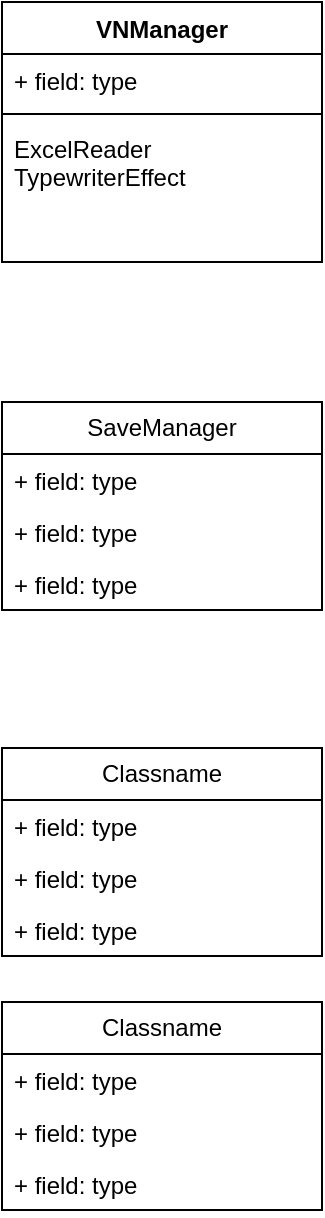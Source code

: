 <mxfile version="26.2.12">
  <diagram name="第 1 页" id="jB-Fjx9rQYU4KREWFN39">
    <mxGraphModel dx="1044" dy="535" grid="1" gridSize="10" guides="1" tooltips="1" connect="1" arrows="1" fold="1" page="1" pageScale="1" pageWidth="827" pageHeight="1169" math="0" shadow="0">
      <root>
        <mxCell id="0" />
        <mxCell id="1" parent="0" />
        <mxCell id="Tw99YUZmKbStcb7A3w5w-6" value="VNManager" style="swimlane;fontStyle=1;align=center;verticalAlign=top;childLayout=stackLayout;horizontal=1;startSize=26;horizontalStack=0;resizeParent=1;resizeParentMax=0;resizeLast=0;collapsible=1;marginBottom=0;whiteSpace=wrap;html=1;" parent="1" vertex="1">
          <mxGeometry x="180" y="160" width="160" height="130" as="geometry" />
        </mxCell>
        <mxCell id="Tw99YUZmKbStcb7A3w5w-7" value="+ field: type" style="text;strokeColor=none;fillColor=none;align=left;verticalAlign=top;spacingLeft=4;spacingRight=4;overflow=hidden;rotatable=0;points=[[0,0.5],[1,0.5]];portConstraint=eastwest;whiteSpace=wrap;html=1;" parent="Tw99YUZmKbStcb7A3w5w-6" vertex="1">
          <mxGeometry y="26" width="160" height="26" as="geometry" />
        </mxCell>
        <mxCell id="Tw99YUZmKbStcb7A3w5w-8" value="" style="line;strokeWidth=1;fillColor=none;align=left;verticalAlign=middle;spacingTop=-1;spacingLeft=3;spacingRight=3;rotatable=0;labelPosition=right;points=[];portConstraint=eastwest;strokeColor=inherit;" parent="Tw99YUZmKbStcb7A3w5w-6" vertex="1">
          <mxGeometry y="52" width="160" height="8" as="geometry" />
        </mxCell>
        <mxCell id="Tw99YUZmKbStcb7A3w5w-9" value="ExcelReader&lt;div&gt;TypewriterEffect&lt;/div&gt;" style="text;strokeColor=none;fillColor=none;align=left;verticalAlign=top;spacingLeft=4;spacingRight=4;overflow=hidden;rotatable=0;points=[[0,0.5],[1,0.5]];portConstraint=eastwest;whiteSpace=wrap;html=1;" parent="Tw99YUZmKbStcb7A3w5w-6" vertex="1">
          <mxGeometry y="60" width="160" height="70" as="geometry" />
        </mxCell>
        <mxCell id="Tw99YUZmKbStcb7A3w5w-11" value="Classname" style="swimlane;fontStyle=0;childLayout=stackLayout;horizontal=1;startSize=26;fillColor=none;horizontalStack=0;resizeParent=1;resizeParentMax=0;resizeLast=0;collapsible=1;marginBottom=0;whiteSpace=wrap;html=1;" parent="1" vertex="1">
          <mxGeometry x="180" y="660" width="160" height="104" as="geometry" />
        </mxCell>
        <mxCell id="Tw99YUZmKbStcb7A3w5w-12" value="+ field: type" style="text;strokeColor=none;fillColor=none;align=left;verticalAlign=top;spacingLeft=4;spacingRight=4;overflow=hidden;rotatable=0;points=[[0,0.5],[1,0.5]];portConstraint=eastwest;whiteSpace=wrap;html=1;" parent="Tw99YUZmKbStcb7A3w5w-11" vertex="1">
          <mxGeometry y="26" width="160" height="26" as="geometry" />
        </mxCell>
        <mxCell id="Tw99YUZmKbStcb7A3w5w-13" value="+ field: type" style="text;strokeColor=none;fillColor=none;align=left;verticalAlign=top;spacingLeft=4;spacingRight=4;overflow=hidden;rotatable=0;points=[[0,0.5],[1,0.5]];portConstraint=eastwest;whiteSpace=wrap;html=1;" parent="Tw99YUZmKbStcb7A3w5w-11" vertex="1">
          <mxGeometry y="52" width="160" height="26" as="geometry" />
        </mxCell>
        <mxCell id="Tw99YUZmKbStcb7A3w5w-14" value="+ field: type" style="text;strokeColor=none;fillColor=none;align=left;verticalAlign=top;spacingLeft=4;spacingRight=4;overflow=hidden;rotatable=0;points=[[0,0.5],[1,0.5]];portConstraint=eastwest;whiteSpace=wrap;html=1;" parent="Tw99YUZmKbStcb7A3w5w-11" vertex="1">
          <mxGeometry y="78" width="160" height="26" as="geometry" />
        </mxCell>
        <mxCell id="Tw99YUZmKbStcb7A3w5w-15" value="SaveManager" style="swimlane;fontStyle=0;childLayout=stackLayout;horizontal=1;startSize=26;fillColor=none;horizontalStack=0;resizeParent=1;resizeParentMax=0;resizeLast=0;collapsible=1;marginBottom=0;whiteSpace=wrap;html=1;" parent="1" vertex="1">
          <mxGeometry x="180" y="360" width="160" height="104" as="geometry" />
        </mxCell>
        <mxCell id="Tw99YUZmKbStcb7A3w5w-16" value="+ field: type" style="text;strokeColor=none;fillColor=none;align=left;verticalAlign=top;spacingLeft=4;spacingRight=4;overflow=hidden;rotatable=0;points=[[0,0.5],[1,0.5]];portConstraint=eastwest;whiteSpace=wrap;html=1;" parent="Tw99YUZmKbStcb7A3w5w-15" vertex="1">
          <mxGeometry y="26" width="160" height="26" as="geometry" />
        </mxCell>
        <mxCell id="Tw99YUZmKbStcb7A3w5w-17" value="+ field: type" style="text;strokeColor=none;fillColor=none;align=left;verticalAlign=top;spacingLeft=4;spacingRight=4;overflow=hidden;rotatable=0;points=[[0,0.5],[1,0.5]];portConstraint=eastwest;whiteSpace=wrap;html=1;" parent="Tw99YUZmKbStcb7A3w5w-15" vertex="1">
          <mxGeometry y="52" width="160" height="26" as="geometry" />
        </mxCell>
        <mxCell id="Tw99YUZmKbStcb7A3w5w-18" value="+ field: type" style="text;strokeColor=none;fillColor=none;align=left;verticalAlign=top;spacingLeft=4;spacingRight=4;overflow=hidden;rotatable=0;points=[[0,0.5],[1,0.5]];portConstraint=eastwest;whiteSpace=wrap;html=1;" parent="Tw99YUZmKbStcb7A3w5w-15" vertex="1">
          <mxGeometry y="78" width="160" height="26" as="geometry" />
        </mxCell>
        <mxCell id="Tw99YUZmKbStcb7A3w5w-19" value="Classname" style="swimlane;fontStyle=0;childLayout=stackLayout;horizontal=1;startSize=26;fillColor=none;horizontalStack=0;resizeParent=1;resizeParentMax=0;resizeLast=0;collapsible=1;marginBottom=0;whiteSpace=wrap;html=1;" parent="1" vertex="1">
          <mxGeometry x="180" y="533" width="160" height="104" as="geometry" />
        </mxCell>
        <mxCell id="Tw99YUZmKbStcb7A3w5w-20" value="+ field: type" style="text;strokeColor=none;fillColor=none;align=left;verticalAlign=top;spacingLeft=4;spacingRight=4;overflow=hidden;rotatable=0;points=[[0,0.5],[1,0.5]];portConstraint=eastwest;whiteSpace=wrap;html=1;" parent="Tw99YUZmKbStcb7A3w5w-19" vertex="1">
          <mxGeometry y="26" width="160" height="26" as="geometry" />
        </mxCell>
        <mxCell id="Tw99YUZmKbStcb7A3w5w-21" value="+ field: type" style="text;strokeColor=none;fillColor=none;align=left;verticalAlign=top;spacingLeft=4;spacingRight=4;overflow=hidden;rotatable=0;points=[[0,0.5],[1,0.5]];portConstraint=eastwest;whiteSpace=wrap;html=1;" parent="Tw99YUZmKbStcb7A3w5w-19" vertex="1">
          <mxGeometry y="52" width="160" height="26" as="geometry" />
        </mxCell>
        <mxCell id="Tw99YUZmKbStcb7A3w5w-22" value="+ field: type" style="text;strokeColor=none;fillColor=none;align=left;verticalAlign=top;spacingLeft=4;spacingRight=4;overflow=hidden;rotatable=0;points=[[0,0.5],[1,0.5]];portConstraint=eastwest;whiteSpace=wrap;html=1;" parent="Tw99YUZmKbStcb7A3w5w-19" vertex="1">
          <mxGeometry y="78" width="160" height="26" as="geometry" />
        </mxCell>
      </root>
    </mxGraphModel>
  </diagram>
</mxfile>
